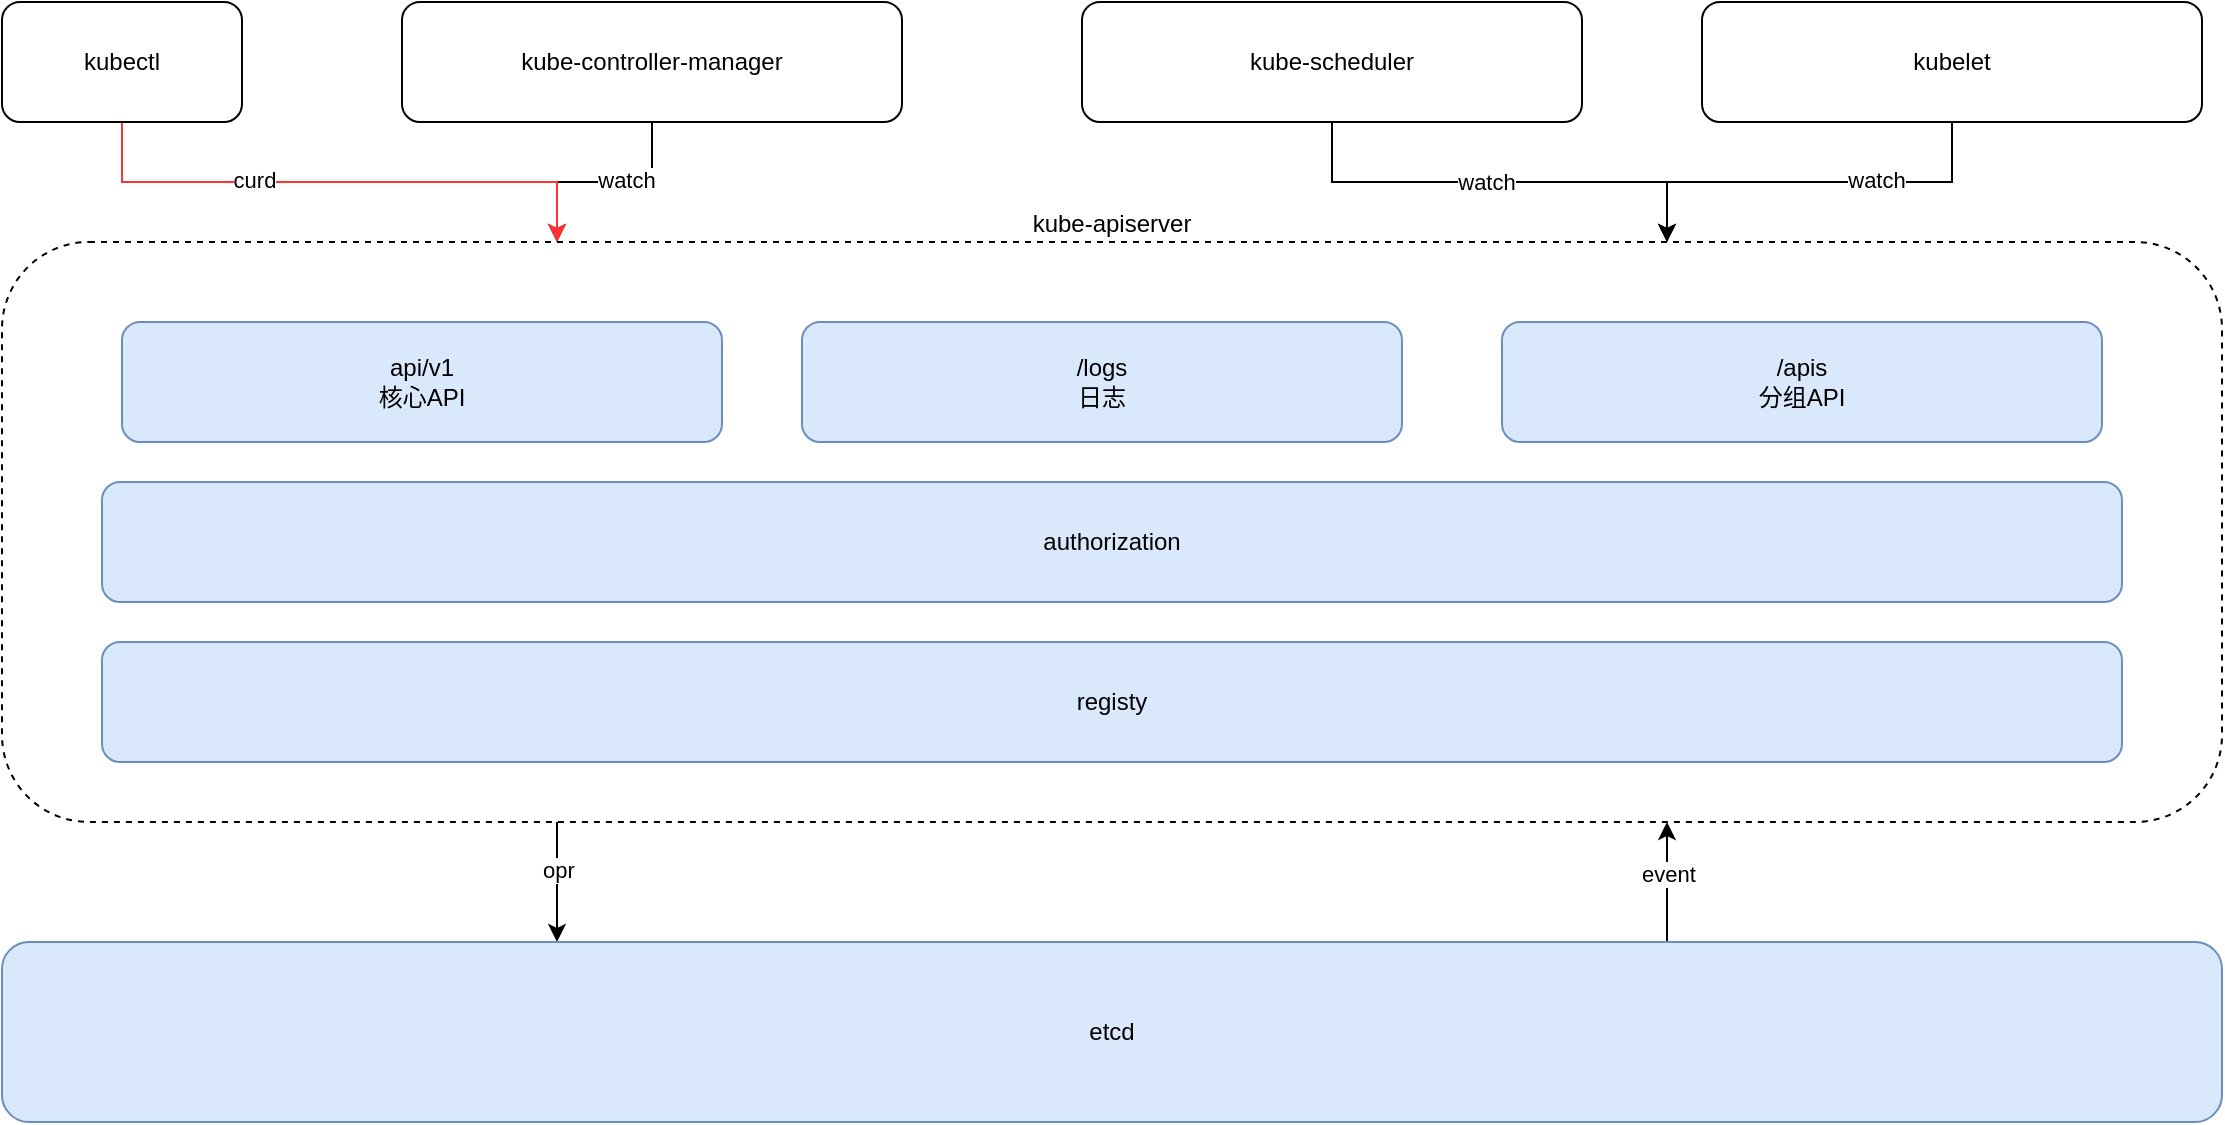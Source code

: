 <mxfile version="22.1.18" type="github">
  <diagram name="第 1 页" id="5bnzdSQ7di5Hu-kQCLIl">
    <mxGraphModel dx="2190" dy="866" grid="1" gridSize="10" guides="1" tooltips="1" connect="1" arrows="1" fold="1" page="1" pageScale="1" pageWidth="827" pageHeight="1169" math="0" shadow="0">
      <root>
        <mxCell id="0" />
        <mxCell id="1" parent="0" />
        <mxCell id="RGVM73bukpCADxqD2Ha--13" style="edgeStyle=orthogonalEdgeStyle;rounded=0;orthogonalLoop=1;jettySize=auto;html=1;exitX=0.25;exitY=1;exitDx=0;exitDy=0;entryX=0.25;entryY=0;entryDx=0;entryDy=0;" edge="1" parent="1" source="v4UVJ5CE6T74EgirfSV9-5" target="v4UVJ5CE6T74EgirfSV9-4">
          <mxGeometry relative="1" as="geometry" />
        </mxCell>
        <mxCell id="RGVM73bukpCADxqD2Ha--14" value="opr" style="edgeLabel;html=1;align=center;verticalAlign=middle;resizable=0;points=[];" vertex="1" connectable="0" parent="RGVM73bukpCADxqD2Ha--13">
          <mxGeometry x="-0.224" relative="1" as="geometry">
            <mxPoint as="offset" />
          </mxGeometry>
        </mxCell>
        <mxCell id="v4UVJ5CE6T74EgirfSV9-5" value="kube-apiserver" style="rounded=1;whiteSpace=wrap;html=1;dashed=1;labelPosition=center;verticalLabelPosition=top;align=center;verticalAlign=bottom;" parent="1" vertex="1">
          <mxGeometry x="-150" y="160" width="1110" height="290" as="geometry" />
        </mxCell>
        <mxCell id="v4UVJ5CE6T74EgirfSV9-1" value="api/v1&lt;br&gt;核心API" style="rounded=1;whiteSpace=wrap;html=1;fillColor=#dae8fc;strokeColor=#6c8ebf;" parent="1" vertex="1">
          <mxGeometry x="-90" y="200" width="300" height="60" as="geometry" />
        </mxCell>
        <mxCell id="v4UVJ5CE6T74EgirfSV9-2" value="authorization" style="rounded=1;whiteSpace=wrap;html=1;fillColor=#dae8fc;strokeColor=#6c8ebf;" parent="1" vertex="1">
          <mxGeometry x="-100" y="280" width="1010" height="60" as="geometry" />
        </mxCell>
        <mxCell id="v4UVJ5CE6T74EgirfSV9-3" value="registy" style="rounded=1;whiteSpace=wrap;html=1;fillColor=#dae8fc;strokeColor=#6c8ebf;" parent="1" vertex="1">
          <mxGeometry x="-100" y="360" width="1010" height="60" as="geometry" />
        </mxCell>
        <mxCell id="RGVM73bukpCADxqD2Ha--11" style="edgeStyle=orthogonalEdgeStyle;rounded=0;orthogonalLoop=1;jettySize=auto;html=1;exitX=0.75;exitY=0;exitDx=0;exitDy=0;entryX=0.75;entryY=1;entryDx=0;entryDy=0;" edge="1" parent="1" source="v4UVJ5CE6T74EgirfSV9-4" target="v4UVJ5CE6T74EgirfSV9-5">
          <mxGeometry relative="1" as="geometry" />
        </mxCell>
        <mxCell id="RGVM73bukpCADxqD2Ha--12" value="event" style="edgeLabel;html=1;align=center;verticalAlign=middle;resizable=0;points=[];" vertex="1" connectable="0" parent="RGVM73bukpCADxqD2Ha--11">
          <mxGeometry x="0.098" relative="1" as="geometry">
            <mxPoint y="-1" as="offset" />
          </mxGeometry>
        </mxCell>
        <mxCell id="v4UVJ5CE6T74EgirfSV9-4" value="etcd" style="rounded=1;whiteSpace=wrap;html=1;fillColor=#dae8fc;strokeColor=#6c8ebf;" parent="1" vertex="1">
          <mxGeometry x="-150" y="510" width="1110" height="90" as="geometry" />
        </mxCell>
        <mxCell id="v4UVJ5CE6T74EgirfSV9-6" value="/logs&lt;br&gt;日志" style="rounded=1;whiteSpace=wrap;html=1;fillColor=#dae8fc;strokeColor=#6c8ebf;" parent="1" vertex="1">
          <mxGeometry x="250" y="200" width="300" height="60" as="geometry" />
        </mxCell>
        <mxCell id="v4UVJ5CE6T74EgirfSV9-7" value="/apis&lt;br&gt;分组API" style="rounded=1;whiteSpace=wrap;html=1;fillColor=#dae8fc;strokeColor=#6c8ebf;" parent="1" vertex="1">
          <mxGeometry x="600" y="200" width="300" height="60" as="geometry" />
        </mxCell>
        <mxCell id="RGVM73bukpCADxqD2Ha--5" style="edgeStyle=orthogonalEdgeStyle;rounded=0;orthogonalLoop=1;jettySize=auto;html=1;exitX=0.5;exitY=1;exitDx=0;exitDy=0;entryX=0.25;entryY=0;entryDx=0;entryDy=0;" edge="1" parent="1" source="RGVM73bukpCADxqD2Ha--1" target="v4UVJ5CE6T74EgirfSV9-5">
          <mxGeometry relative="1" as="geometry" />
        </mxCell>
        <mxCell id="RGVM73bukpCADxqD2Ha--10" value="watch" style="edgeLabel;html=1;align=center;verticalAlign=middle;resizable=0;points=[];" vertex="1" connectable="0" parent="RGVM73bukpCADxqD2Ha--5">
          <mxGeometry x="-0.202" y="-1" relative="1" as="geometry">
            <mxPoint as="offset" />
          </mxGeometry>
        </mxCell>
        <mxCell id="RGVM73bukpCADxqD2Ha--1" value="kube-controller-manager" style="rounded=1;whiteSpace=wrap;html=1;" vertex="1" parent="1">
          <mxGeometry x="50" y="40" width="250" height="60" as="geometry" />
        </mxCell>
        <mxCell id="RGVM73bukpCADxqD2Ha--15" style="edgeStyle=orthogonalEdgeStyle;rounded=0;orthogonalLoop=1;jettySize=auto;html=1;exitX=0.5;exitY=1;exitDx=0;exitDy=0;entryX=0.25;entryY=0;entryDx=0;entryDy=0;strokeColor=#FF3333;" edge="1" parent="1" source="RGVM73bukpCADxqD2Ha--2" target="v4UVJ5CE6T74EgirfSV9-5">
          <mxGeometry relative="1" as="geometry" />
        </mxCell>
        <mxCell id="RGVM73bukpCADxqD2Ha--16" value="curd" style="edgeLabel;html=1;align=center;verticalAlign=middle;resizable=0;points=[];" vertex="1" connectable="0" parent="RGVM73bukpCADxqD2Ha--15">
          <mxGeometry x="-0.316" y="1" relative="1" as="geometry">
            <mxPoint x="1" as="offset" />
          </mxGeometry>
        </mxCell>
        <mxCell id="RGVM73bukpCADxqD2Ha--2" value="kubectl" style="rounded=1;whiteSpace=wrap;html=1;" vertex="1" parent="1">
          <mxGeometry x="-150" y="40" width="120" height="60" as="geometry" />
        </mxCell>
        <mxCell id="RGVM73bukpCADxqD2Ha--6" style="edgeStyle=orthogonalEdgeStyle;rounded=0;orthogonalLoop=1;jettySize=auto;html=1;exitX=0.5;exitY=1;exitDx=0;exitDy=0;entryX=0.75;entryY=0;entryDx=0;entryDy=0;" edge="1" parent="1" source="RGVM73bukpCADxqD2Ha--3" target="v4UVJ5CE6T74EgirfSV9-5">
          <mxGeometry relative="1" as="geometry" />
        </mxCell>
        <mxCell id="RGVM73bukpCADxqD2Ha--8" value="watch" style="edgeLabel;html=1;align=center;verticalAlign=middle;resizable=0;points=[];" vertex="1" connectable="0" parent="RGVM73bukpCADxqD2Ha--6">
          <mxGeometry x="-0.058" relative="1" as="geometry">
            <mxPoint as="offset" />
          </mxGeometry>
        </mxCell>
        <mxCell id="RGVM73bukpCADxqD2Ha--3" value="kube-scheduler" style="rounded=1;whiteSpace=wrap;html=1;" vertex="1" parent="1">
          <mxGeometry x="390" y="40" width="250" height="60" as="geometry" />
        </mxCell>
        <mxCell id="RGVM73bukpCADxqD2Ha--7" style="edgeStyle=orthogonalEdgeStyle;rounded=0;orthogonalLoop=1;jettySize=auto;html=1;exitX=0.5;exitY=1;exitDx=0;exitDy=0;entryX=0.75;entryY=0;entryDx=0;entryDy=0;" edge="1" parent="1" source="RGVM73bukpCADxqD2Ha--4" target="v4UVJ5CE6T74EgirfSV9-5">
          <mxGeometry relative="1" as="geometry" />
        </mxCell>
        <mxCell id="RGVM73bukpCADxqD2Ha--9" value="watch" style="edgeLabel;html=1;align=center;verticalAlign=middle;resizable=0;points=[];" vertex="1" connectable="0" parent="RGVM73bukpCADxqD2Ha--7">
          <mxGeometry x="-0.323" y="-1" relative="1" as="geometry">
            <mxPoint as="offset" />
          </mxGeometry>
        </mxCell>
        <mxCell id="RGVM73bukpCADxqD2Ha--4" value="kubelet" style="rounded=1;whiteSpace=wrap;html=1;" vertex="1" parent="1">
          <mxGeometry x="700" y="40" width="250" height="60" as="geometry" />
        </mxCell>
      </root>
    </mxGraphModel>
  </diagram>
</mxfile>
